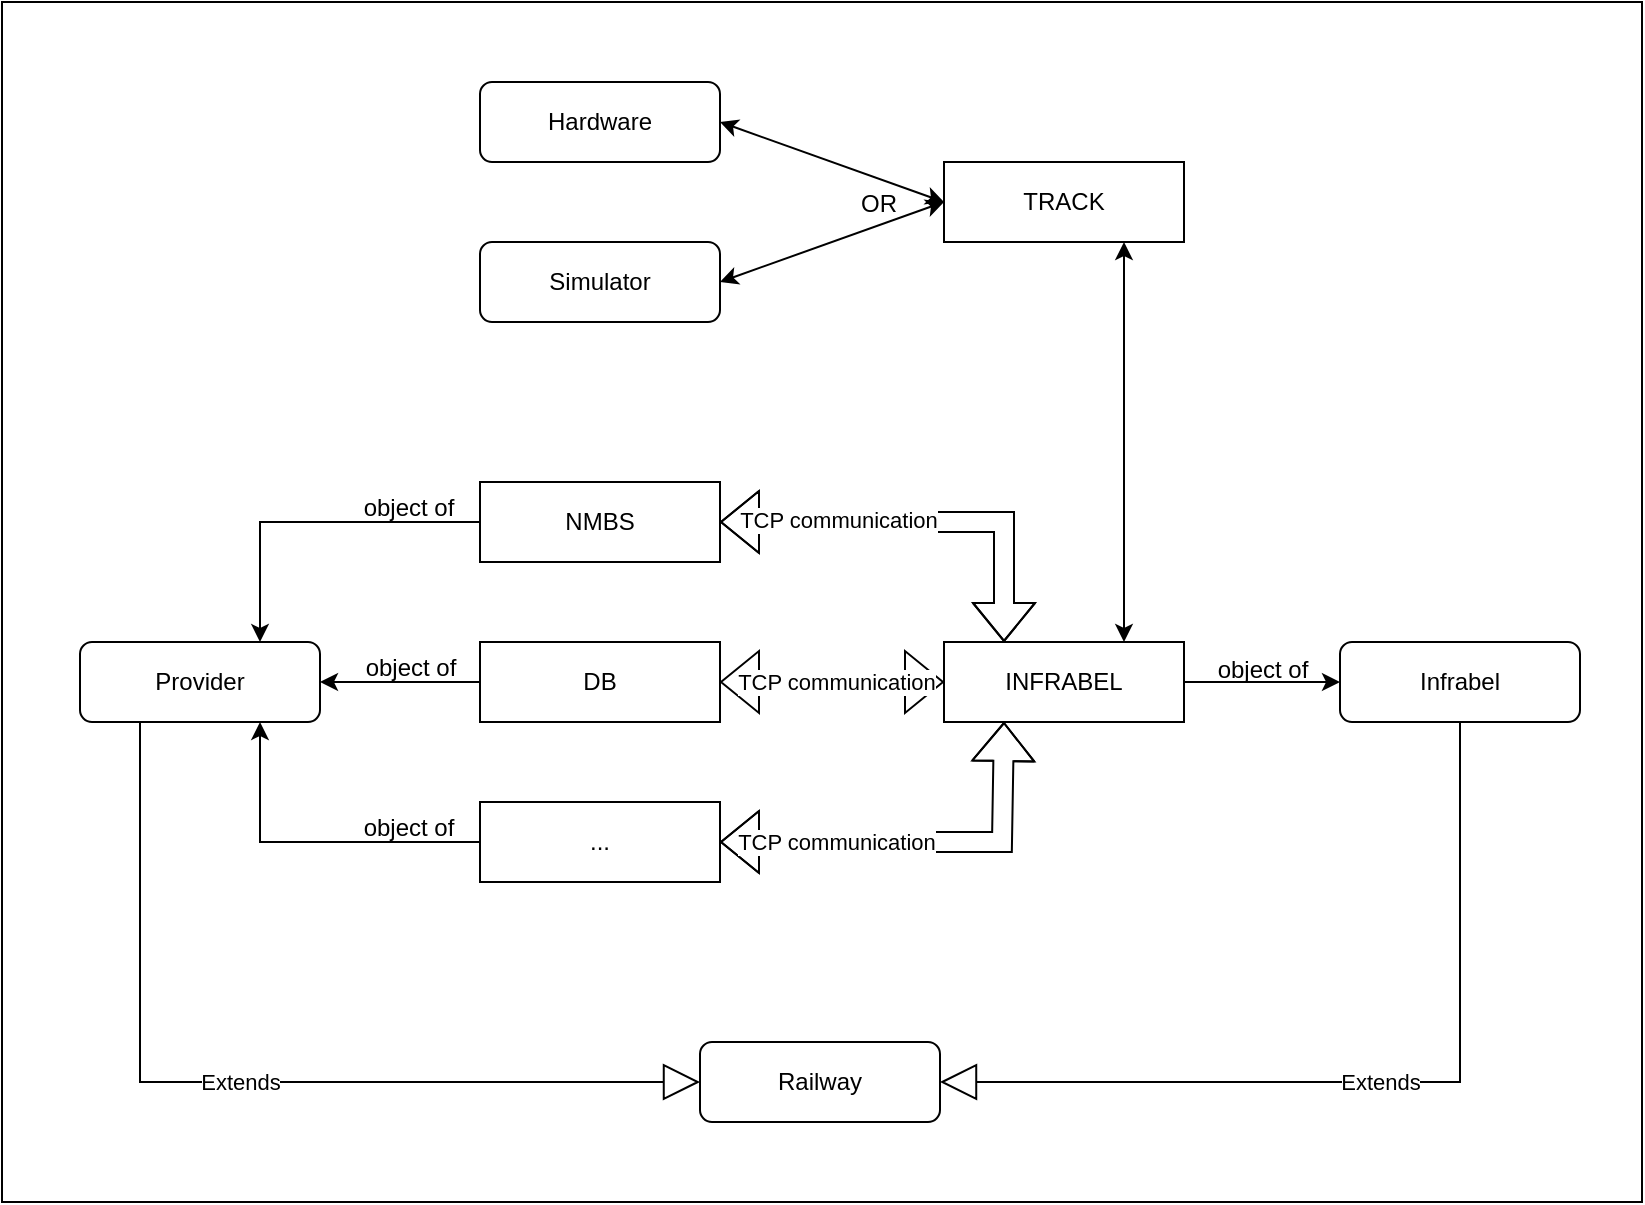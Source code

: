 <mxfile version="28.0.6">
  <diagram name="Pagina-1" id="me9Pa4WLKowWGo5jJPig">
    <mxGraphModel dx="1426" dy="859" grid="1" gridSize="10" guides="1" tooltips="1" connect="1" arrows="1" fold="1" page="1" pageScale="1" pageWidth="827" pageHeight="1169" math="0" shadow="0">
      <root>
        <mxCell id="0" />
        <mxCell id="1" parent="0" />
        <mxCell id="Lja_3VfB_ACa5qG5oaG4-1" value="" style="rounded=0;whiteSpace=wrap;html=1;" parent="1" vertex="1">
          <mxGeometry width="820" height="600" as="geometry" />
        </mxCell>
        <mxCell id="uVp1ydxba37ZeKdtJGPG-11" value="Hardware" style="rounded=1;whiteSpace=wrap;html=1;" parent="1" vertex="1">
          <mxGeometry x="239" y="40" width="120" height="40" as="geometry" />
        </mxCell>
        <mxCell id="uVp1ydxba37ZeKdtJGPG-12" value="Simulator" style="rounded=1;whiteSpace=wrap;html=1;" parent="1" vertex="1">
          <mxGeometry x="239" y="120" width="120" height="40" as="geometry" />
        </mxCell>
        <mxCell id="uVp1ydxba37ZeKdtJGPG-13" value="TRACK" style="rounded=0;whiteSpace=wrap;html=1;" parent="1" vertex="1">
          <mxGeometry x="471" y="80" width="120" height="40" as="geometry" />
        </mxCell>
        <mxCell id="uVp1ydxba37ZeKdtJGPG-14" value="Railway" style="rounded=1;whiteSpace=wrap;html=1;" parent="1" vertex="1">
          <mxGeometry x="349" y="520" width="120" height="40" as="geometry" />
        </mxCell>
        <mxCell id="uVp1ydxba37ZeKdtJGPG-15" value="Infrabel" style="rounded=1;whiteSpace=wrap;html=1;" parent="1" vertex="1">
          <mxGeometry x="669" y="320" width="120" height="40" as="geometry" />
        </mxCell>
        <mxCell id="uVp1ydxba37ZeKdtJGPG-16" value="Provider" style="rounded=1;whiteSpace=wrap;html=1;" parent="1" vertex="1">
          <mxGeometry x="39" y="320" width="120" height="40" as="geometry" />
        </mxCell>
        <mxCell id="r2HjWKlRpToj4mwoQBrc-5" style="edgeStyle=orthogonalEdgeStyle;rounded=0;orthogonalLoop=1;jettySize=auto;html=1;exitX=0;exitY=0.5;exitDx=0;exitDy=0;entryX=0.75;entryY=1;entryDx=0;entryDy=0;" edge="1" parent="1" source="uVp1ydxba37ZeKdtJGPG-17" target="uVp1ydxba37ZeKdtJGPG-16">
          <mxGeometry relative="1" as="geometry" />
        </mxCell>
        <mxCell id="uVp1ydxba37ZeKdtJGPG-17" value="..." style="rounded=1;whiteSpace=wrap;html=1;arcSize=0;" parent="1" vertex="1">
          <mxGeometry x="239" y="400" width="120" height="40" as="geometry" />
        </mxCell>
        <mxCell id="r2HjWKlRpToj4mwoQBrc-4" style="edgeStyle=orthogonalEdgeStyle;rounded=0;orthogonalLoop=1;jettySize=auto;html=1;exitX=0;exitY=0.5;exitDx=0;exitDy=0;entryX=0.75;entryY=0;entryDx=0;entryDy=0;" edge="1" parent="1" source="uVp1ydxba37ZeKdtJGPG-18" target="uVp1ydxba37ZeKdtJGPG-16">
          <mxGeometry relative="1" as="geometry" />
        </mxCell>
        <mxCell id="uVp1ydxba37ZeKdtJGPG-18" value="NMBS" style="rounded=1;whiteSpace=wrap;html=1;arcSize=0;" parent="1" vertex="1">
          <mxGeometry x="239" y="240" width="120" height="40" as="geometry" />
        </mxCell>
        <mxCell id="uVp1ydxba37ZeKdtJGPG-19" value="INFRABEL" style="rounded=1;whiteSpace=wrap;html=1;arcSize=0;" parent="1" vertex="1">
          <mxGeometry x="471" y="320" width="120" height="40" as="geometry" />
        </mxCell>
        <mxCell id="r2HjWKlRpToj4mwoQBrc-3" style="edgeStyle=orthogonalEdgeStyle;rounded=0;orthogonalLoop=1;jettySize=auto;html=1;exitX=0;exitY=0.5;exitDx=0;exitDy=0;" edge="1" parent="1" source="uVp1ydxba37ZeKdtJGPG-20" target="uVp1ydxba37ZeKdtJGPG-16">
          <mxGeometry relative="1" as="geometry" />
        </mxCell>
        <mxCell id="uVp1ydxba37ZeKdtJGPG-20" value="DB" style="rounded=1;whiteSpace=wrap;html=1;arcSize=0;" parent="1" vertex="1">
          <mxGeometry x="239" y="320" width="120" height="40" as="geometry" />
        </mxCell>
        <mxCell id="uVp1ydxba37ZeKdtJGPG-22" value="" style="shape=flexArrow;endArrow=classic;startArrow=classic;html=1;rounded=0;entryX=0;entryY=0.5;entryDx=0;entryDy=0;exitX=1;exitY=0.5;exitDx=0;exitDy=0;" parent="1" source="uVp1ydxba37ZeKdtJGPG-20" target="uVp1ydxba37ZeKdtJGPG-19" edge="1">
          <mxGeometry width="100" height="100" relative="1" as="geometry">
            <mxPoint x="404" y="500" as="sourcePoint" />
            <mxPoint x="504" y="400" as="targetPoint" />
          </mxGeometry>
        </mxCell>
        <mxCell id="uVp1ydxba37ZeKdtJGPG-28" value="TCP communication" style="edgeLabel;html=1;align=center;verticalAlign=middle;resizable=0;points=[];" parent="uVp1ydxba37ZeKdtJGPG-22" vertex="1" connectable="0">
          <mxGeometry x="0.021" y="-3" relative="1" as="geometry">
            <mxPoint x="1" y="-3" as="offset" />
          </mxGeometry>
        </mxCell>
        <mxCell id="uVp1ydxba37ZeKdtJGPG-23" value="" style="shape=flexArrow;endArrow=classic;startArrow=classic;html=1;rounded=0;exitX=1;exitY=0.5;exitDx=0;exitDy=0;entryX=0.25;entryY=1;entryDx=0;entryDy=0;" parent="1" source="uVp1ydxba37ZeKdtJGPG-17" target="uVp1ydxba37ZeKdtJGPG-19" edge="1">
          <mxGeometry width="100" height="100" relative="1" as="geometry">
            <mxPoint x="414" y="510" as="sourcePoint" />
            <mxPoint x="514" y="410" as="targetPoint" />
            <Array as="points">
              <mxPoint x="500" y="420" />
            </Array>
          </mxGeometry>
        </mxCell>
        <mxCell id="uVp1ydxba37ZeKdtJGPG-29" value="TCP communication" style="edgeLabel;html=1;align=center;verticalAlign=middle;resizable=0;points=[];" parent="uVp1ydxba37ZeKdtJGPG-23" vertex="1" connectable="0">
          <mxGeometry x="-0.022" y="2" relative="1" as="geometry">
            <mxPoint x="-41" y="2" as="offset" />
          </mxGeometry>
        </mxCell>
        <mxCell id="uVp1ydxba37ZeKdtJGPG-24" value="" style="shape=flexArrow;endArrow=classic;startArrow=classic;html=1;rounded=0;entryX=0.25;entryY=0;entryDx=0;entryDy=0;exitX=1;exitY=0.5;exitDx=0;exitDy=0;" parent="1" source="uVp1ydxba37ZeKdtJGPG-18" target="uVp1ydxba37ZeKdtJGPG-19" edge="1">
          <mxGeometry width="100" height="100" relative="1" as="geometry">
            <mxPoint x="424" y="520" as="sourcePoint" />
            <mxPoint x="524" y="420" as="targetPoint" />
            <Array as="points">
              <mxPoint x="501" y="260" />
            </Array>
          </mxGeometry>
        </mxCell>
        <mxCell id="uVp1ydxba37ZeKdtJGPG-27" value="TCP communication" style="edgeLabel;html=1;align=center;verticalAlign=middle;resizable=0;points=[];" parent="uVp1ydxba37ZeKdtJGPG-24" vertex="1" connectable="0">
          <mxGeometry x="-0.013" y="2" relative="1" as="geometry">
            <mxPoint x="-41" y="1" as="offset" />
          </mxGeometry>
        </mxCell>
        <mxCell id="uVp1ydxba37ZeKdtJGPG-35" value="" style="endArrow=classic;html=1;rounded=0;entryX=0;entryY=0.5;entryDx=0;entryDy=0;exitX=1;exitY=0.5;exitDx=0;exitDy=0;" parent="1" source="uVp1ydxba37ZeKdtJGPG-19" target="uVp1ydxba37ZeKdtJGPG-15" edge="1">
          <mxGeometry width="50" height="50" relative="1" as="geometry">
            <mxPoint x="299" y="510" as="sourcePoint" />
            <mxPoint x="349" y="460" as="targetPoint" />
          </mxGeometry>
        </mxCell>
        <mxCell id="uVp1ydxba37ZeKdtJGPG-36" value="object of" style="text;html=1;align=center;verticalAlign=middle;resizable=0;points=[];autosize=1;strokeColor=none;fillColor=none;" parent="1" vertex="1">
          <mxGeometry x="595" y="319" width="70" height="30" as="geometry" />
        </mxCell>
        <mxCell id="uVp1ydxba37ZeKdtJGPG-37" value="Extends" style="endArrow=block;endSize=16;endFill=0;html=1;rounded=0;exitX=0.5;exitY=1;exitDx=0;exitDy=0;entryX=1;entryY=0.5;entryDx=0;entryDy=0;" parent="1" source="uVp1ydxba37ZeKdtJGPG-15" target="uVp1ydxba37ZeKdtJGPG-14" edge="1">
          <mxGeometry width="160" relative="1" as="geometry">
            <mxPoint x="249" y="580" as="sourcePoint" />
            <mxPoint x="409" y="580" as="targetPoint" />
            <Array as="points">
              <mxPoint x="729" y="540" />
            </Array>
          </mxGeometry>
        </mxCell>
        <mxCell id="uVp1ydxba37ZeKdtJGPG-38" value="Extends" style="endArrow=block;endSize=16;endFill=0;html=1;rounded=0;exitX=0.25;exitY=1;exitDx=0;exitDy=0;entryX=0;entryY=0.5;entryDx=0;entryDy=0;" parent="1" source="uVp1ydxba37ZeKdtJGPG-16" target="uVp1ydxba37ZeKdtJGPG-14" edge="1">
          <mxGeometry width="160" relative="1" as="geometry">
            <mxPoint x="249" y="580" as="sourcePoint" />
            <mxPoint x="409" y="580" as="targetPoint" />
            <Array as="points">
              <mxPoint x="69" y="540" />
            </Array>
          </mxGeometry>
        </mxCell>
        <mxCell id="uVp1ydxba37ZeKdtJGPG-39" value="" style="endArrow=classic;startArrow=classic;html=1;rounded=0;entryX=0;entryY=0.5;entryDx=0;entryDy=0;exitX=1;exitY=0.5;exitDx=0;exitDy=0;" parent="1" source="uVp1ydxba37ZeKdtJGPG-12" target="uVp1ydxba37ZeKdtJGPG-13" edge="1">
          <mxGeometry width="50" height="50" relative="1" as="geometry">
            <mxPoint x="299" y="800" as="sourcePoint" />
            <mxPoint x="349" y="750" as="targetPoint" />
          </mxGeometry>
        </mxCell>
        <mxCell id="uVp1ydxba37ZeKdtJGPG-40" value="" style="endArrow=classic;startArrow=classic;html=1;rounded=0;entryX=0;entryY=0.5;entryDx=0;entryDy=0;exitX=1;exitY=0.5;exitDx=0;exitDy=0;" parent="1" source="uVp1ydxba37ZeKdtJGPG-11" target="uVp1ydxba37ZeKdtJGPG-13" edge="1">
          <mxGeometry width="50" height="50" relative="1" as="geometry">
            <mxPoint x="319" y="770" as="sourcePoint" />
            <mxPoint x="389" y="690" as="targetPoint" />
          </mxGeometry>
        </mxCell>
        <mxCell id="uVp1ydxba37ZeKdtJGPG-41" value="" style="endArrow=classic;startArrow=classic;html=1;rounded=0;entryX=0.75;entryY=0;entryDx=0;entryDy=0;exitX=0.75;exitY=1;exitDx=0;exitDy=0;" parent="1" source="uVp1ydxba37ZeKdtJGPG-13" target="uVp1ydxba37ZeKdtJGPG-19" edge="1">
          <mxGeometry width="50" height="50" relative="1" as="geometry">
            <mxPoint x="561" y="220" as="sourcePoint" />
            <mxPoint x="441" y="690" as="targetPoint" />
          </mxGeometry>
        </mxCell>
        <mxCell id="r2HjWKlRpToj4mwoQBrc-6" value="object of" style="text;html=1;align=center;verticalAlign=middle;resizable=0;points=[];autosize=1;strokeColor=none;fillColor=none;" vertex="1" parent="1">
          <mxGeometry x="168" y="238" width="70" height="30" as="geometry" />
        </mxCell>
        <mxCell id="r2HjWKlRpToj4mwoQBrc-7" value="object of" style="text;html=1;align=center;verticalAlign=middle;resizable=0;points=[];autosize=1;strokeColor=none;fillColor=none;" vertex="1" parent="1">
          <mxGeometry x="169" y="318" width="70" height="30" as="geometry" />
        </mxCell>
        <mxCell id="r2HjWKlRpToj4mwoQBrc-8" value="object of" style="text;html=1;align=center;verticalAlign=middle;resizable=0;points=[];autosize=1;strokeColor=none;fillColor=none;" vertex="1" parent="1">
          <mxGeometry x="168" y="398" width="70" height="30" as="geometry" />
        </mxCell>
        <mxCell id="r2HjWKlRpToj4mwoQBrc-11" value="OR" style="text;html=1;align=center;verticalAlign=middle;resizable=0;points=[];autosize=1;strokeColor=none;fillColor=none;" vertex="1" parent="1">
          <mxGeometry x="418" y="86" width="40" height="30" as="geometry" />
        </mxCell>
      </root>
    </mxGraphModel>
  </diagram>
</mxfile>
